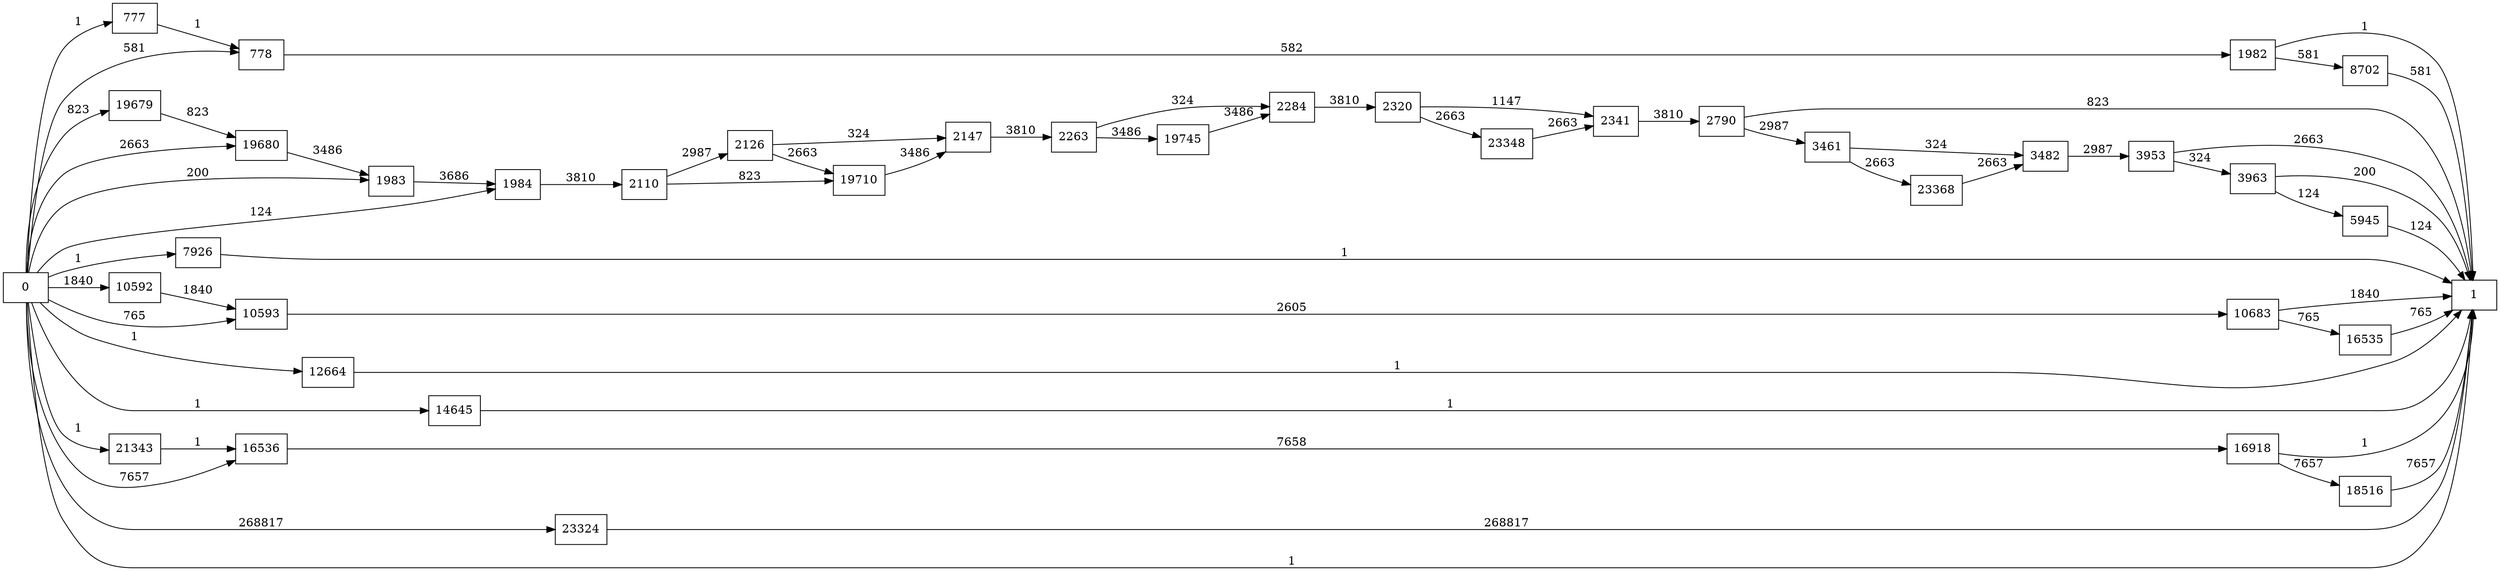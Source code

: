 digraph {
	graph [rankdir=LR]
	node [shape=rectangle]
	777 -> 778 [label=1]
	778 -> 1982 [label=582]
	1982 -> 1 [label=1]
	1982 -> 8702 [label=581]
	1983 -> 1984 [label=3686]
	1984 -> 2110 [label=3810]
	2110 -> 2126 [label=2987]
	2110 -> 19710 [label=823]
	2126 -> 2147 [label=324]
	2126 -> 19710 [label=2663]
	2147 -> 2263 [label=3810]
	2263 -> 2284 [label=324]
	2263 -> 19745 [label=3486]
	2284 -> 2320 [label=3810]
	2320 -> 2341 [label=1147]
	2320 -> 23348 [label=2663]
	2341 -> 2790 [label=3810]
	2790 -> 1 [label=823]
	2790 -> 3461 [label=2987]
	3461 -> 3482 [label=324]
	3461 -> 23368 [label=2663]
	3482 -> 3953 [label=2987]
	3953 -> 1 [label=2663]
	3953 -> 3963 [label=324]
	3963 -> 5945 [label=124]
	3963 -> 1 [label=200]
	5945 -> 1 [label=124]
	7926 -> 1 [label=1]
	8702 -> 1 [label=581]
	10592 -> 10593 [label=1840]
	10593 -> 10683 [label=2605]
	10683 -> 1 [label=1840]
	10683 -> 16535 [label=765]
	12664 -> 1 [label=1]
	14645 -> 1 [label=1]
	16535 -> 1 [label=765]
	16536 -> 16918 [label=7658]
	16918 -> 1 [label=1]
	16918 -> 18516 [label=7657]
	18516 -> 1 [label=7657]
	19679 -> 19680 [label=823]
	19680 -> 1983 [label=3486]
	19710 -> 2147 [label=3486]
	19745 -> 2284 [label=3486]
	21343 -> 16536 [label=1]
	23324 -> 1 [label=268817]
	23348 -> 2341 [label=2663]
	23368 -> 3482 [label=2663]
	0 -> 1983 [label=200]
	0 -> 1984 [label=124]
	0 -> 778 [label=581]
	0 -> 10593 [label=765]
	0 -> 16536 [label=7657]
	0 -> 19680 [label=2663]
	0 -> 777 [label=1]
	0 -> 1 [label=1]
	0 -> 7926 [label=1]
	0 -> 10592 [label=1840]
	0 -> 12664 [label=1]
	0 -> 14645 [label=1]
	0 -> 19679 [label=823]
	0 -> 21343 [label=1]
	0 -> 23324 [label=268817]
}
